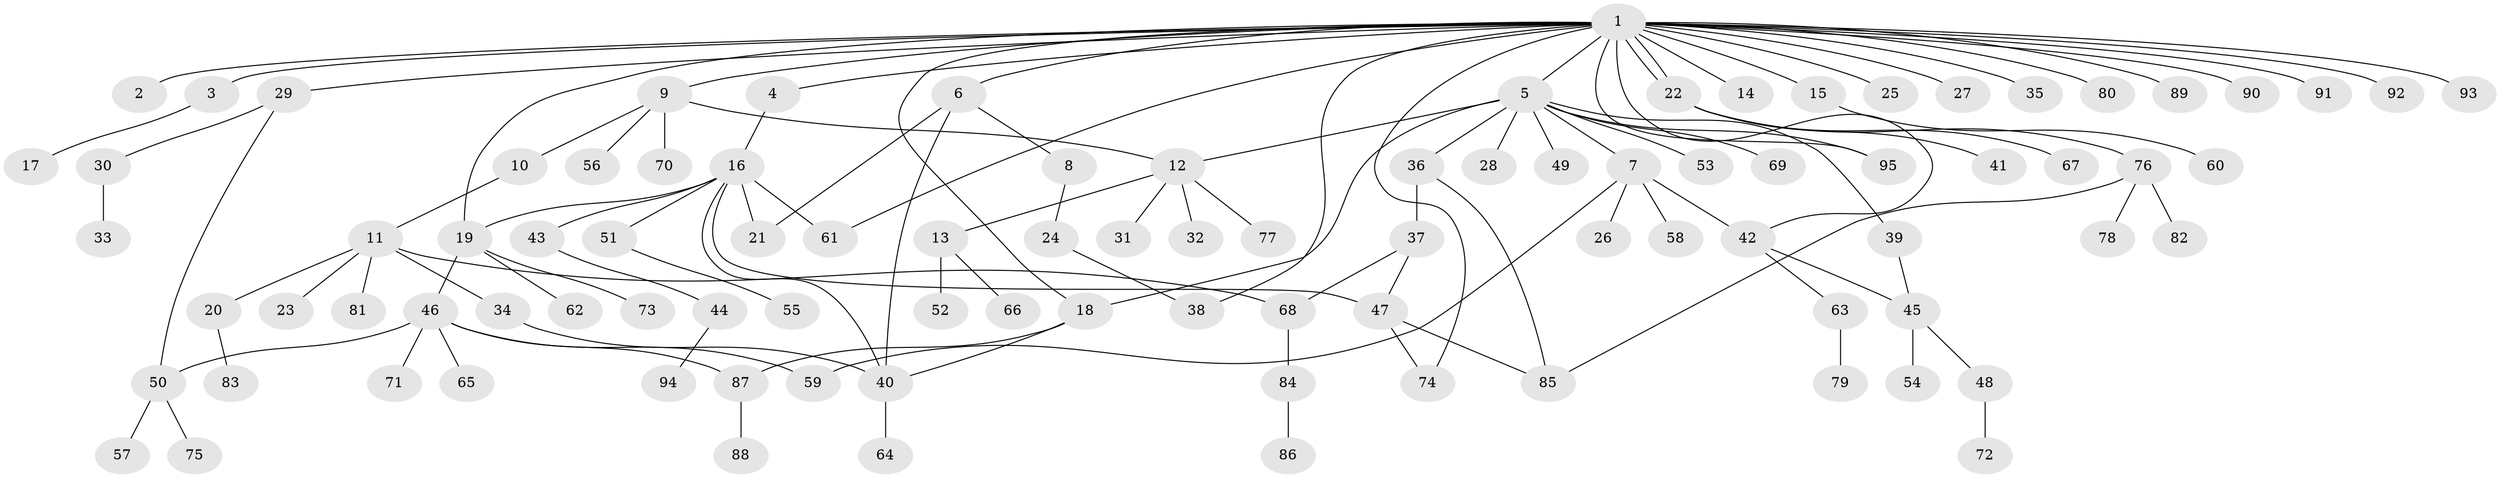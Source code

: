 // Generated by graph-tools (version 1.1) at 2025/50/03/09/25 03:50:00]
// undirected, 95 vertices, 115 edges
graph export_dot {
graph [start="1"]
  node [color=gray90,style=filled];
  1;
  2;
  3;
  4;
  5;
  6;
  7;
  8;
  9;
  10;
  11;
  12;
  13;
  14;
  15;
  16;
  17;
  18;
  19;
  20;
  21;
  22;
  23;
  24;
  25;
  26;
  27;
  28;
  29;
  30;
  31;
  32;
  33;
  34;
  35;
  36;
  37;
  38;
  39;
  40;
  41;
  42;
  43;
  44;
  45;
  46;
  47;
  48;
  49;
  50;
  51;
  52;
  53;
  54;
  55;
  56;
  57;
  58;
  59;
  60;
  61;
  62;
  63;
  64;
  65;
  66;
  67;
  68;
  69;
  70;
  71;
  72;
  73;
  74;
  75;
  76;
  77;
  78;
  79;
  80;
  81;
  82;
  83;
  84;
  85;
  86;
  87;
  88;
  89;
  90;
  91;
  92;
  93;
  94;
  95;
  1 -- 2;
  1 -- 3;
  1 -- 4;
  1 -- 5;
  1 -- 6;
  1 -- 9;
  1 -- 14;
  1 -- 15;
  1 -- 18;
  1 -- 19;
  1 -- 22;
  1 -- 22;
  1 -- 25;
  1 -- 27;
  1 -- 29;
  1 -- 35;
  1 -- 38;
  1 -- 42;
  1 -- 61;
  1 -- 74;
  1 -- 80;
  1 -- 89;
  1 -- 90;
  1 -- 91;
  1 -- 92;
  1 -- 93;
  1 -- 95;
  3 -- 17;
  4 -- 16;
  5 -- 7;
  5 -- 12;
  5 -- 18;
  5 -- 28;
  5 -- 36;
  5 -- 39;
  5 -- 49;
  5 -- 53;
  5 -- 69;
  5 -- 95;
  6 -- 8;
  6 -- 21;
  6 -- 40;
  7 -- 26;
  7 -- 42;
  7 -- 58;
  7 -- 59;
  8 -- 24;
  9 -- 10;
  9 -- 12;
  9 -- 56;
  9 -- 70;
  10 -- 11;
  11 -- 20;
  11 -- 23;
  11 -- 34;
  11 -- 68;
  11 -- 81;
  12 -- 13;
  12 -- 31;
  12 -- 32;
  12 -- 77;
  13 -- 52;
  13 -- 66;
  15 -- 60;
  16 -- 19;
  16 -- 21;
  16 -- 40;
  16 -- 43;
  16 -- 47;
  16 -- 51;
  16 -- 61;
  18 -- 40;
  18 -- 87;
  19 -- 46;
  19 -- 62;
  19 -- 73;
  20 -- 83;
  22 -- 41;
  22 -- 67;
  22 -- 76;
  24 -- 38;
  29 -- 30;
  29 -- 50;
  30 -- 33;
  34 -- 40;
  36 -- 37;
  36 -- 85;
  37 -- 47;
  37 -- 68;
  39 -- 45;
  40 -- 64;
  42 -- 45;
  42 -- 63;
  43 -- 44;
  44 -- 94;
  45 -- 48;
  45 -- 54;
  46 -- 50;
  46 -- 59;
  46 -- 65;
  46 -- 71;
  46 -- 87;
  47 -- 74;
  47 -- 85;
  48 -- 72;
  50 -- 57;
  50 -- 75;
  51 -- 55;
  63 -- 79;
  68 -- 84;
  76 -- 78;
  76 -- 82;
  76 -- 85;
  84 -- 86;
  87 -- 88;
}
